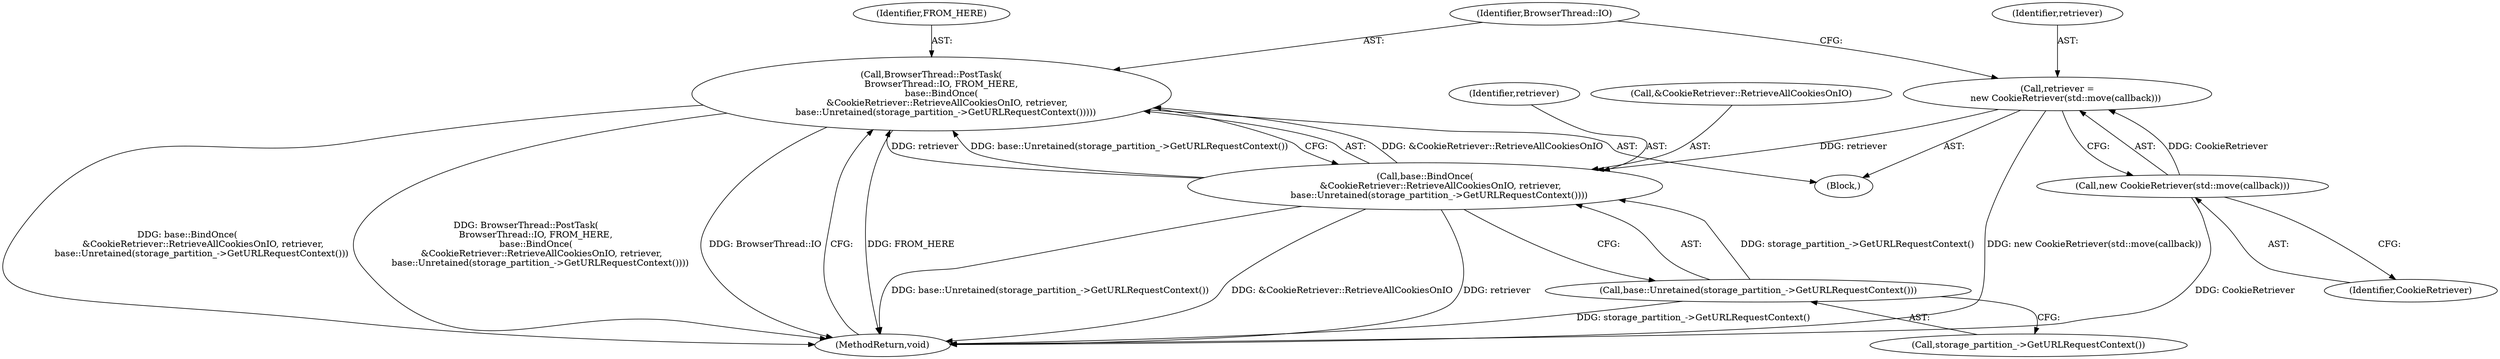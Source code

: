 digraph "0_Chrome_3c8e4852477d5b1e2da877808c998dc57db9460f_15@API" {
"1000115" [label="(Call,BrowserThread::PostTask(\n       BrowserThread::IO, FROM_HERE,\n       base::BindOnce(\n           &CookieRetriever::RetrieveAllCookiesOnIO, retriever,\n          base::Unretained(storage_partition_->GetURLRequestContext()))))"];
"1000118" [label="(Call,base::BindOnce(\n           &CookieRetriever::RetrieveAllCookiesOnIO, retriever,\n          base::Unretained(storage_partition_->GetURLRequestContext())))"];
"1000111" [label="(Call,retriever =\n      new CookieRetriever(std::move(callback)))"];
"1000113" [label="(Call,new CookieRetriever(std::move(callback)))"];
"1000122" [label="(Call,base::Unretained(storage_partition_->GetURLRequestContext()))"];
"1000115" [label="(Call,BrowserThread::PostTask(\n       BrowserThread::IO, FROM_HERE,\n       base::BindOnce(\n           &CookieRetriever::RetrieveAllCookiesOnIO, retriever,\n          base::Unretained(storage_partition_->GetURLRequestContext()))))"];
"1000124" [label="(MethodReturn,void)"];
"1000121" [label="(Identifier,retriever)"];
"1000117" [label="(Identifier,FROM_HERE)"];
"1000111" [label="(Call,retriever =\n      new CookieRetriever(std::move(callback)))"];
"1000114" [label="(Identifier,CookieRetriever)"];
"1000112" [label="(Identifier,retriever)"];
"1000113" [label="(Call,new CookieRetriever(std::move(callback)))"];
"1000122" [label="(Call,base::Unretained(storage_partition_->GetURLRequestContext()))"];
"1000102" [label="(Block,)"];
"1000118" [label="(Call,base::BindOnce(\n           &CookieRetriever::RetrieveAllCookiesOnIO, retriever,\n          base::Unretained(storage_partition_->GetURLRequestContext())))"];
"1000119" [label="(Call,&CookieRetriever::RetrieveAllCookiesOnIO)"];
"1000116" [label="(Identifier,BrowserThread::IO)"];
"1000123" [label="(Call,storage_partition_->GetURLRequestContext())"];
"1000115" -> "1000102"  [label="AST: "];
"1000115" -> "1000118"  [label="CFG: "];
"1000116" -> "1000115"  [label="AST: "];
"1000117" -> "1000115"  [label="AST: "];
"1000118" -> "1000115"  [label="AST: "];
"1000124" -> "1000115"  [label="CFG: "];
"1000115" -> "1000124"  [label="DDG: FROM_HERE"];
"1000115" -> "1000124"  [label="DDG: base::BindOnce(\n           &CookieRetriever::RetrieveAllCookiesOnIO, retriever,\n          base::Unretained(storage_partition_->GetURLRequestContext()))"];
"1000115" -> "1000124"  [label="DDG: BrowserThread::PostTask(\n       BrowserThread::IO, FROM_HERE,\n       base::BindOnce(\n           &CookieRetriever::RetrieveAllCookiesOnIO, retriever,\n          base::Unretained(storage_partition_->GetURLRequestContext())))"];
"1000115" -> "1000124"  [label="DDG: BrowserThread::IO"];
"1000118" -> "1000115"  [label="DDG: &CookieRetriever::RetrieveAllCookiesOnIO"];
"1000118" -> "1000115"  [label="DDG: retriever"];
"1000118" -> "1000115"  [label="DDG: base::Unretained(storage_partition_->GetURLRequestContext())"];
"1000118" -> "1000122"  [label="CFG: "];
"1000119" -> "1000118"  [label="AST: "];
"1000121" -> "1000118"  [label="AST: "];
"1000122" -> "1000118"  [label="AST: "];
"1000118" -> "1000124"  [label="DDG: base::Unretained(storage_partition_->GetURLRequestContext())"];
"1000118" -> "1000124"  [label="DDG: &CookieRetriever::RetrieveAllCookiesOnIO"];
"1000118" -> "1000124"  [label="DDG: retriever"];
"1000111" -> "1000118"  [label="DDG: retriever"];
"1000122" -> "1000118"  [label="DDG: storage_partition_->GetURLRequestContext()"];
"1000111" -> "1000102"  [label="AST: "];
"1000111" -> "1000113"  [label="CFG: "];
"1000112" -> "1000111"  [label="AST: "];
"1000113" -> "1000111"  [label="AST: "];
"1000116" -> "1000111"  [label="CFG: "];
"1000111" -> "1000124"  [label="DDG: new CookieRetriever(std::move(callback))"];
"1000113" -> "1000111"  [label="DDG: CookieRetriever"];
"1000113" -> "1000114"  [label="CFG: "];
"1000114" -> "1000113"  [label="AST: "];
"1000113" -> "1000124"  [label="DDG: CookieRetriever"];
"1000122" -> "1000123"  [label="CFG: "];
"1000123" -> "1000122"  [label="AST: "];
"1000122" -> "1000124"  [label="DDG: storage_partition_->GetURLRequestContext()"];
}
